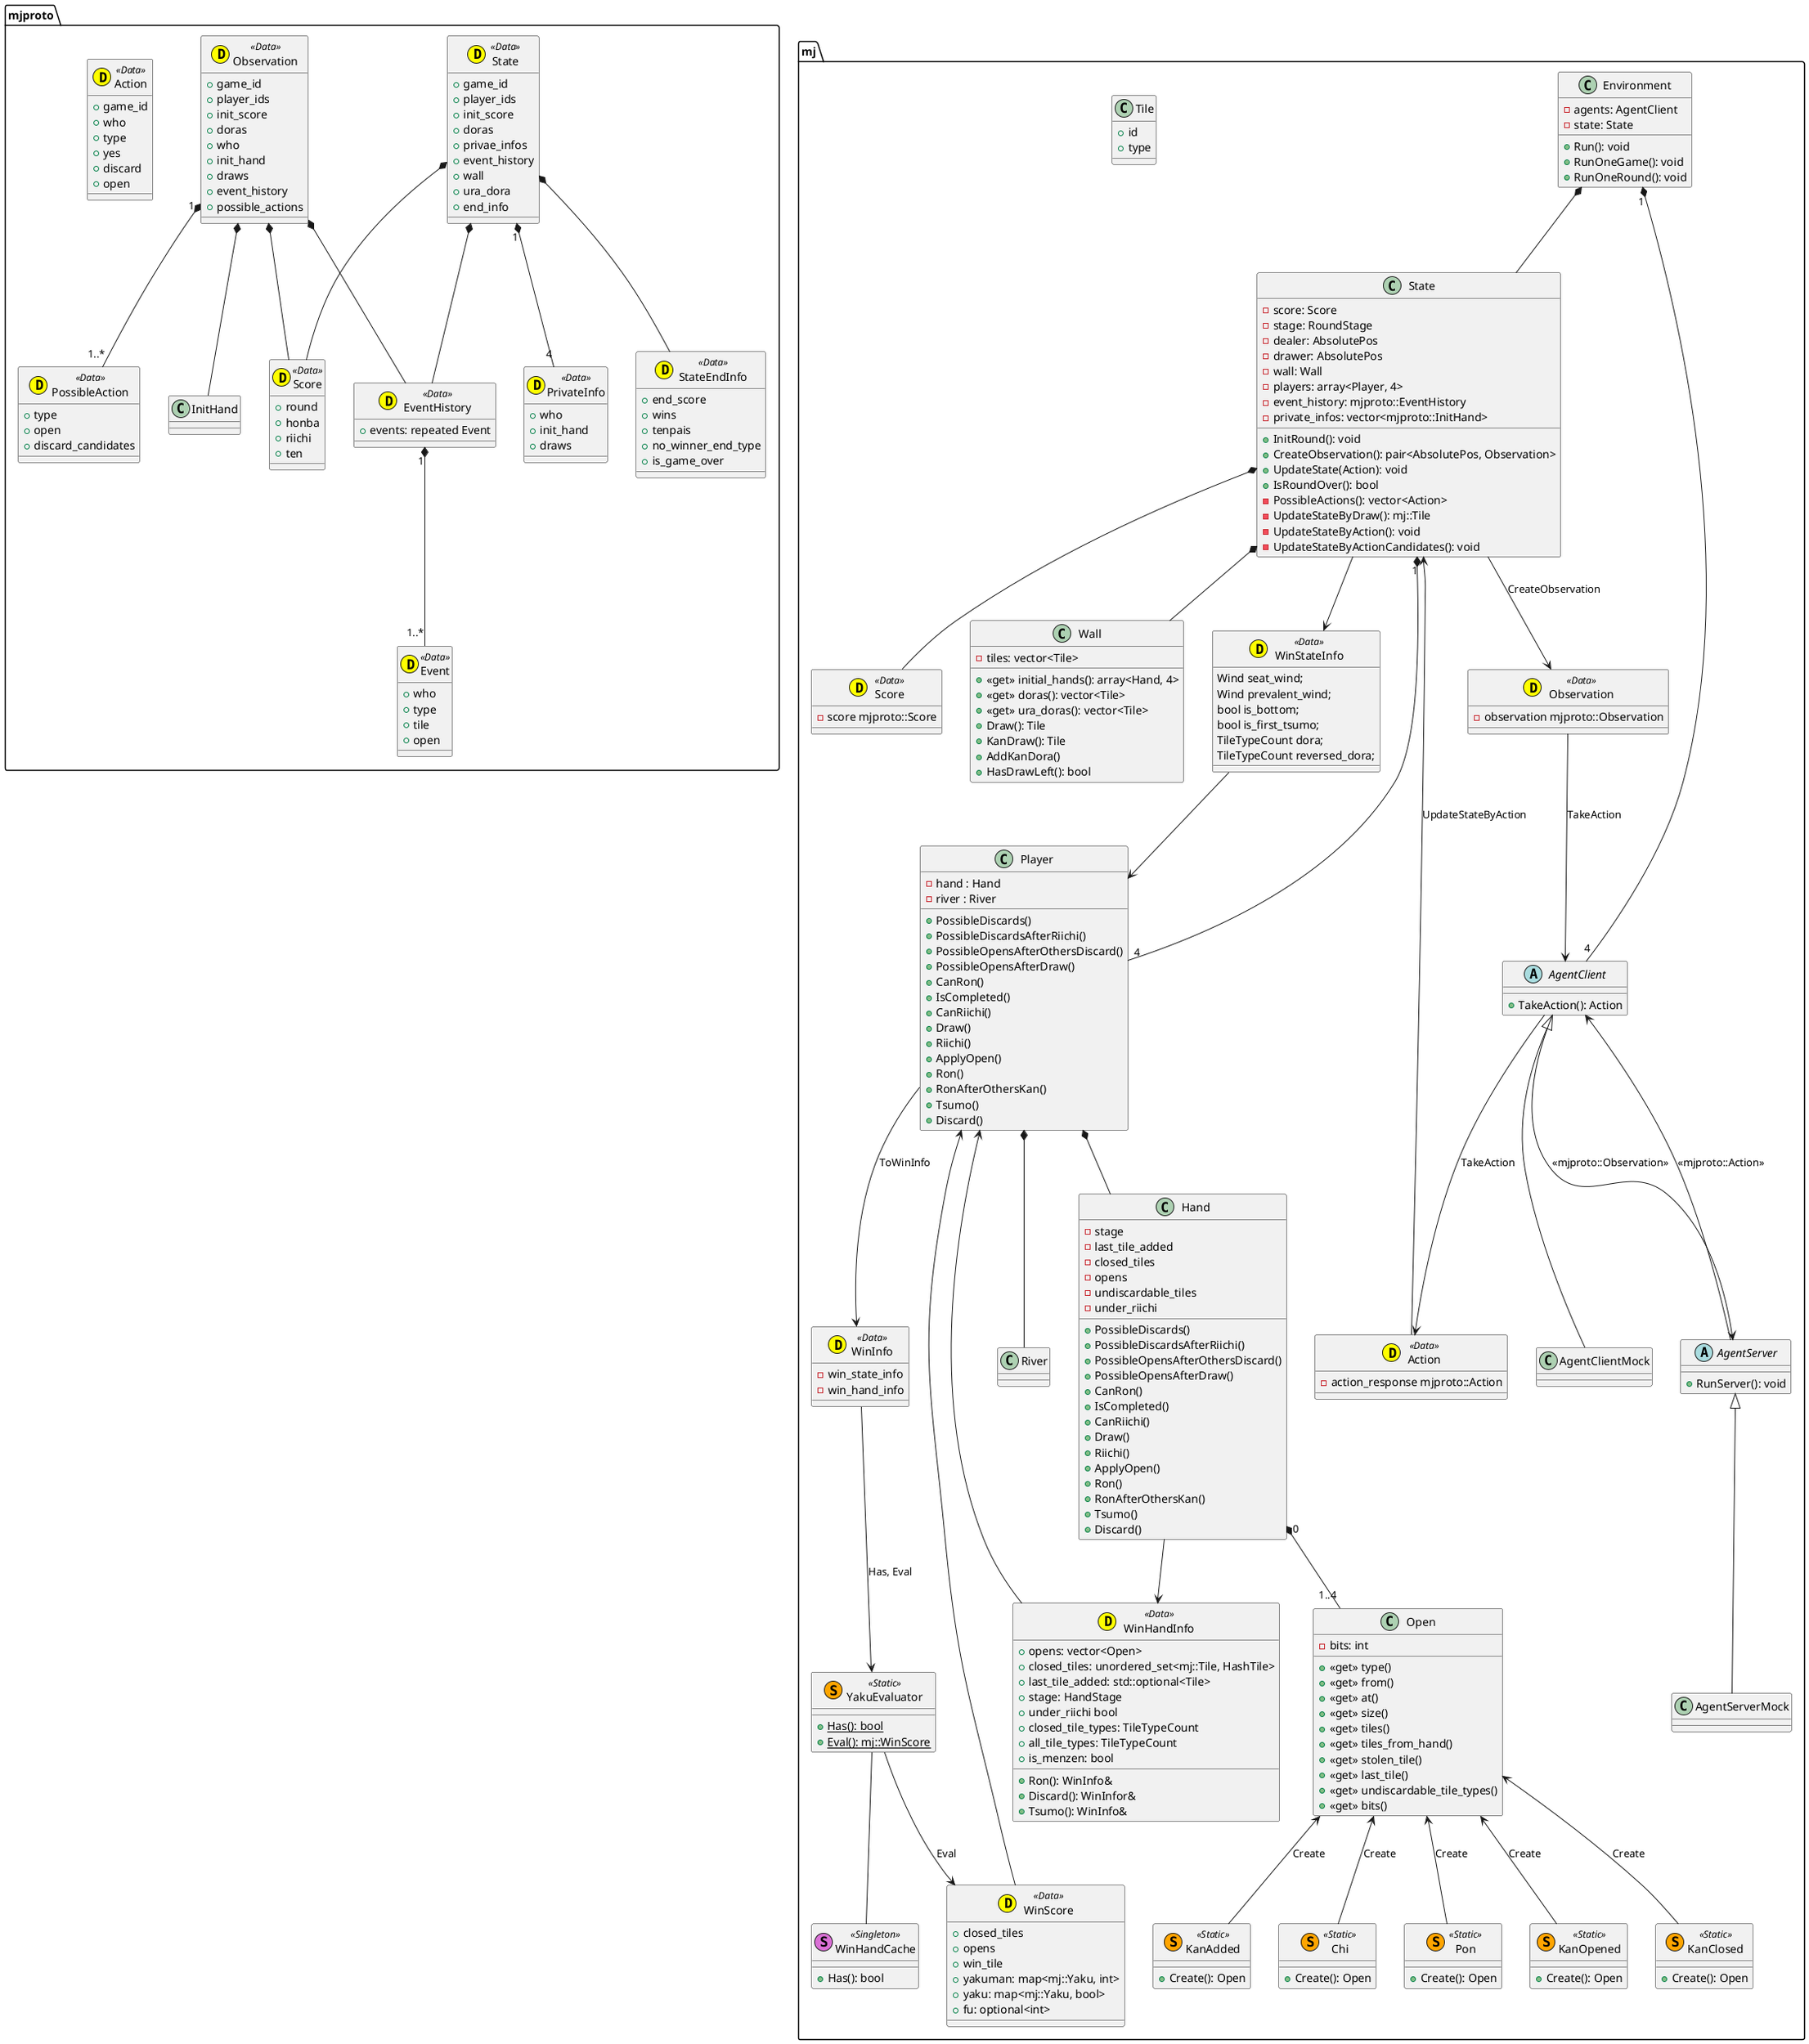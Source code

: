 @startuml

set namespaceSeparator ::

class mjproto::Score <<(D,yellow) Data>> {
  + round
  + honba 
  + riichi 
  + ten 
}

class mjproto::Event <<(D,yellow) Data>> {
  + who
  + type 
  + tile
  + open
}

class mjproto::EventHistory <<(D,yellow) Data>> {
  + events: repeated Event
}

class mjproto::PrivateInfo <<(D,yellow) Data>> {
  + who
  + init_hand
  + draws
}

class mjproto::PossibleAction <<(D,yellow) Data>> {
  + type
  + open 
  + discard_candidates
}

class mjproto::State <<(D,yellow) Data>> {
  + game_id
  + player_ids
  + init_score
  + doras
  + privae_infos
  + event_history
  + wall
  + ura_dora
  + end_info
} 

class mjproto::StateEndInfo <<(D,yellow) Data>> {
  + end_score
  + wins
  + tenpais 
  + no_winner_end_type
  + is_game_over
}

class mjproto::Observation <<(D,yellow) Data>> {
  + game_id
  + player_ids
  + init_score
  + doras
  + who
  + init_hand
  + draws
  + event_history
  + possible_actions
}

class mjproto::Action <<(D,yellow) Data>> { 
  + game_id 
  + who
  + type
  + yes
  + discard
  + open
}

mjproto::Observation *-- mjproto::Score
mjproto::Observation *-- mjproto::EventHistory
mjproto::Observation *-- mjproto::InitHand
mjproto::Observation "1" *-- "1..*" mjproto::PossibleAction

mjproto::State *-- mjproto::Score
mjproto::State *-- mjproto::EventHistory
mjproto::State "1" *-- "4" mjproto::PrivateInfo
mjproto::State *-- mjproto::StateEndInfo

mjproto::EventHistory "1" *-- "1..*" mjproto::Event


class mj::Environment {
    - agents: AgentClient
    - state: State
    + Run(): void
    + RunOneGame(): void
    + RunOneRound(): void
}

class mj::YakuEvaluator <<(S,orange) Static>> {
    + {static} Has(): bool
    + {static} Eval(): mj::WinScore
}

class mj::WinHandCache <<(S,orchid) Singleton>> {
    + Has(): bool
}

class mj::WinStateInfo <<(D,yellow) Data>> {
    Wind seat_wind;
    Wind prevalent_wind;
    bool is_bottom;
    bool is_first_tsumo;
    TileTypeCount dora;
    TileTypeCount reversed_dora;
}

class mj::WinInfo <<(D,yellow) Data>> {
    - win_state_info
    - win_hand_info
}

class mj::WinScore <<(D,yellow) Data>> {
    + closed_tiles
    + opens
    + win_tile
    + yakuman: map<mj::Yaku, int>
    + yaku: map<mj::Yaku, bool>
    + fu: optional<int>
}

class mj::WinHandInfo <<(D,yellow) Data>> {
    + opens: vector<Open>
    + closed_tiles: unordered_set<mj::Tile, HashTile> 
    + last_tile_added: std::optional<Tile> 
    + stage: HandStage 
    + under_riichi bool 
    + closed_tile_types: TileTypeCount 
    + all_tile_types: TileTypeCount 
    + is_menzen: bool
    + Ron(): WinInfo&
    + Discard(): WinInfor&
    + Tsumo(): WinInfo&
}

class mj::State {
    - score: Score
    - stage: RoundStage
    - dealer: AbsolutePos
    - drawer: AbsolutePos
    - wall: Wall
    - players: array<Player, 4>
    - event_history: mjproto::EventHistory
    - private_infos: vector<mjproto::InitHand>
    + InitRound(): void
    + CreateObservation(): pair<AbsolutePos, Observation>
    + UpdateState(Action): void
    + IsRoundOver(): bool
    - PossibleActions(): vector<Action>
    - UpdateStateByDraw(): mj::Tile
    - UpdateStateByAction(): void
    - UpdateStateByActionCandidates(): void
}

class mj::Player {
    - hand : Hand
    - river : River
    + PossibleDiscards()
    + PossibleDiscardsAfterRiichi()
    + PossibleOpensAfterOthersDiscard()
    + PossibleOpensAfterDraw()
    + CanRon()
    + IsCompleted()
    + CanRiichi()
    + Draw()
    + Riichi()
    + ApplyOpen()
    + Ron()
    + RonAfterOthersKan()
    + Tsumo()
    + Discard()
}

class mj::Observation <<(D,yellow) Data>> {
    - observation mjproto::Observation
}

abstract class mj::AgentClient {
    + TakeAction(): Action
}

class mj::AgentClientMock {

}

abstract class mj::AgentServer {
    + RunServer(): void
}

class mj::AgentServerMock{

}

class mj::Score <<(D,yellow) Data>> {
    - score mjproto::Score
}

class mj::Wall {
    - tiles: vector<Tile>
    + <<get>> initial_hands(): array<Hand, 4>
    + <<get>> doras(): vector<Tile>
    + <<get>> ura_doras(): vector<Tile>
    + Draw(): Tile
    + KanDraw(): Tile
    + AddKanDora()
    + HasDrawLeft(): bool
}

class mj::River {

} 

class mj::Action <<(D,yellow) Data>> {
    - action_response mjproto::Action
}

class mj::Hand {
    - stage
    - last_tile_added
    - closed_tiles
    - opens
    - undiscardable_tiles
    - under_riichi
    + PossibleDiscards()
    + PossibleDiscardsAfterRiichi()
    + PossibleOpensAfterOthersDiscard()
    + PossibleOpensAfterDraw()
    + CanRon()
    + IsCompleted()
    + CanRiichi()
    + Draw()
    + Riichi()
    + ApplyOpen()
    + Ron()
    + RonAfterOthersKan()
    + Tsumo()
    + Discard()

}

class mj::Open {
    - bits: int
    + <<get>> type()
    + <<get>> from()
    + <<get>> at()
    + <<get>> size()
    + <<get>> tiles()
    + <<get>> tiles_from_hand()
    + <<get>> stolen_tile()
    + <<get>> last_tile()
    + <<get>> undiscardable_tile_types()
    + <<get>> bits()
}

class mj::Chi <<(S,orange) Static>> {
    + Create(): Open
}

class mj::Pon <<(S,orange) Static>> {
    + Create(): Open
}

class mj::KanOpened <<(S,orange) Static>> {
    + Create(): Open
}

class mj::KanClosed <<(S,orange) Static>> {
    + Create(): Open
}

class mj::KanAdded <<(S,orange) Static>> {
    + Create(): Open
}

class mj::Tile {
    + id
    + type
}


mj::Environment "1" *-- "4" mj::AgentClient
mj::Environment *-- mj::State 

mj::State <-- mj::Action : UpdateStateByAction
mj::State *-- mj::Score 
mj::State *-- mj::Wall
mj::State "1" *-- "4" mj::Player
mj::State --> mj::Observation : CreateObservation
mj::State --> mj::WinStateInfo

mj::WinStateInfo --> mj::Player

mj::Observation --> mj::AgentClient : TakeAction

mj::Player *-- mj::Hand
mj::Player *-- mj::River 
mj::Player --> mj::WinInfo : ToWinInfo

mj::Hand "0" *-- "1..4" mj::Open
mj::Hand --> mj::WinHandInfo

mj::WinHandInfo --> mj::Player

mj::Open <-- mj::Chi : Create
mj::Open <-- mj::Pon : Create
mj::Open <-- mj::KanClosed : Create
mj::Open <-- mj::KanOpened : Create
mj::Open <-- mj::KanAdded : Create

mj::WinInfo --> mj::YakuEvaluator : Has, Eval

mj::YakuEvaluator -- mj::WinHandCache
mj::YakuEvaluator --> mj::WinScore : Eval

mj::WinScore --> mj::Player

mj::AgentClient --> mj::AgentServer : <<mjproto::Observation>>
mj::AgentClient --> mj::Action : TakeAction
mj::AgentClient <|-- mj::AgentClientMock

mj::AgentServer --> mj::AgentClient : <<mjproto::Action>>
mj::AgentServer <|-- mj::AgentServerMock


@enduml